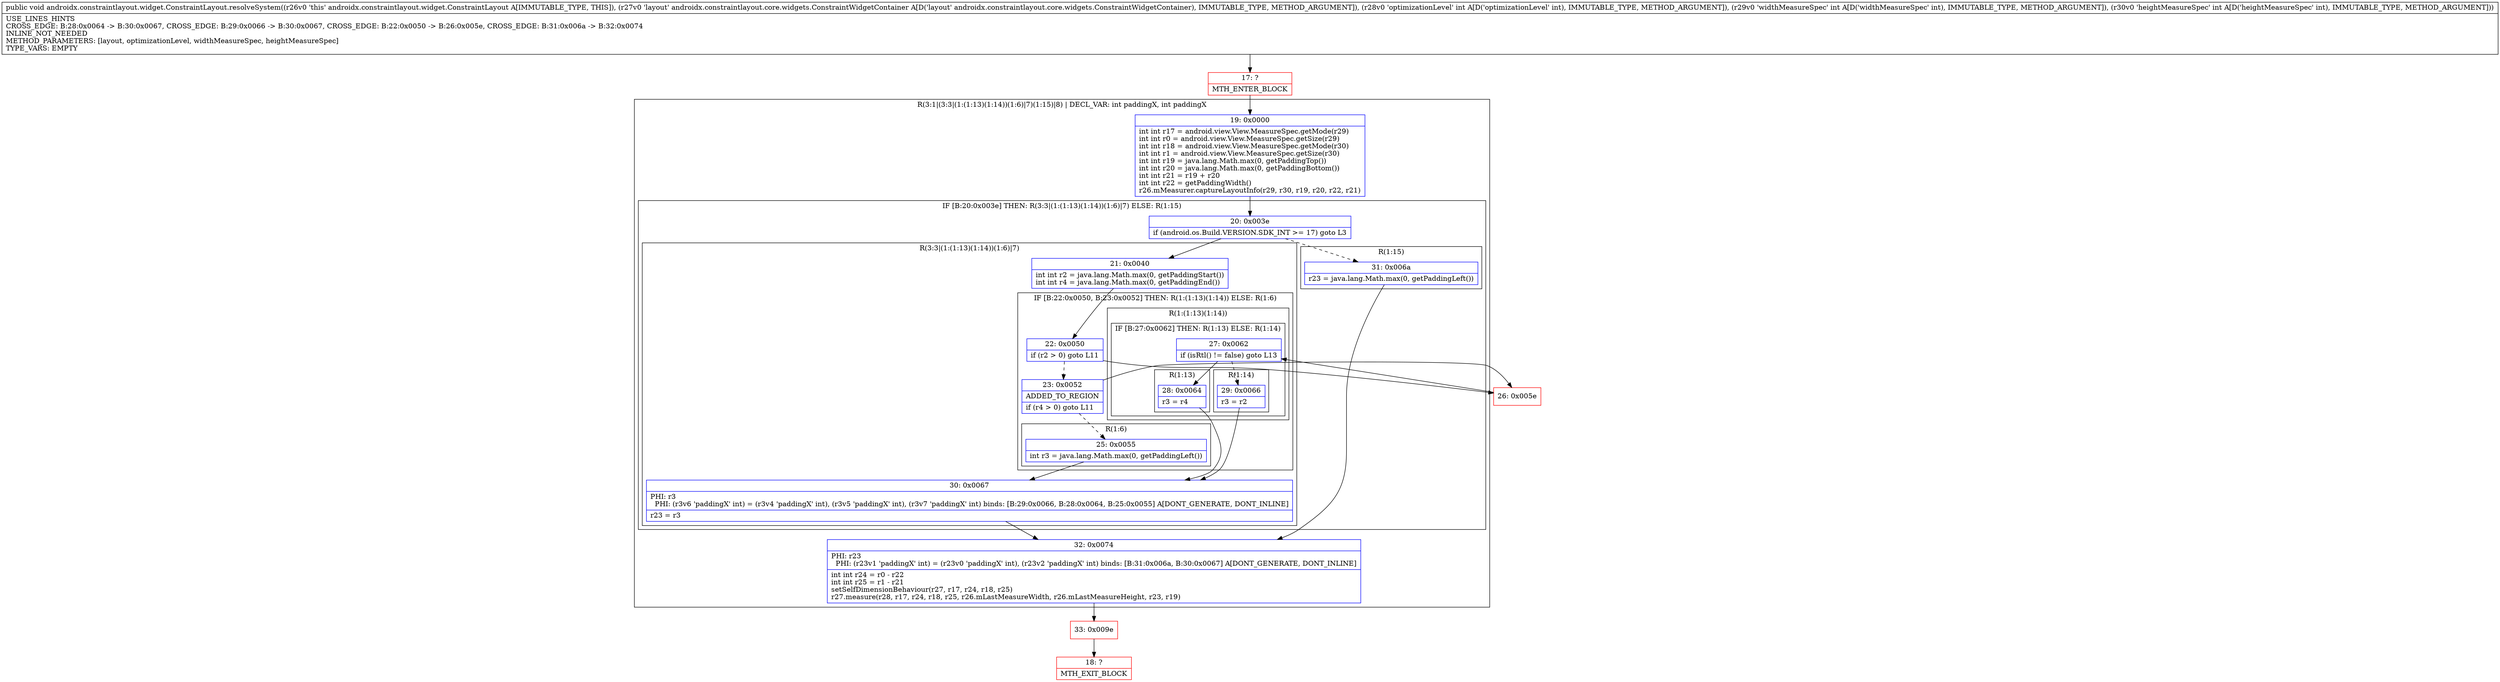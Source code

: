 digraph "CFG forandroidx.constraintlayout.widget.ConstraintLayout.resolveSystem(Landroidx\/constraintlayout\/core\/widgets\/ConstraintWidgetContainer;III)V" {
subgraph cluster_Region_945879481 {
label = "R(3:1|(3:3|(1:(1:13)(1:14))(1:6)|7)(1:15)|8) | DECL_VAR: int paddingX, int paddingX\l";
node [shape=record,color=blue];
Node_19 [shape=record,label="{19\:\ 0x0000|int int r17 = android.view.View.MeasureSpec.getMode(r29)\lint int r0 = android.view.View.MeasureSpec.getSize(r29)\lint int r18 = android.view.View.MeasureSpec.getMode(r30)\lint int r1 = android.view.View.MeasureSpec.getSize(r30)\lint int r19 = java.lang.Math.max(0, getPaddingTop())\lint int r20 = java.lang.Math.max(0, getPaddingBottom())\lint int r21 = r19 + r20\lint int r22 = getPaddingWidth()\lr26.mMeasurer.captureLayoutInfo(r29, r30, r19, r20, r22, r21)\l}"];
subgraph cluster_IfRegion_1124586475 {
label = "IF [B:20:0x003e] THEN: R(3:3|(1:(1:13)(1:14))(1:6)|7) ELSE: R(1:15)";
node [shape=record,color=blue];
Node_20 [shape=record,label="{20\:\ 0x003e|if (android.os.Build.VERSION.SDK_INT \>= 17) goto L3\l}"];
subgraph cluster_Region_775665051 {
label = "R(3:3|(1:(1:13)(1:14))(1:6)|7)";
node [shape=record,color=blue];
Node_21 [shape=record,label="{21\:\ 0x0040|int int r2 = java.lang.Math.max(0, getPaddingStart())\lint int r4 = java.lang.Math.max(0, getPaddingEnd())\l}"];
subgraph cluster_IfRegion_1995447454 {
label = "IF [B:22:0x0050, B:23:0x0052] THEN: R(1:(1:13)(1:14)) ELSE: R(1:6)";
node [shape=record,color=blue];
Node_22 [shape=record,label="{22\:\ 0x0050|if (r2 \> 0) goto L11\l}"];
Node_23 [shape=record,label="{23\:\ 0x0052|ADDED_TO_REGION\l|if (r4 \> 0) goto L11\l}"];
subgraph cluster_Region_760042894 {
label = "R(1:(1:13)(1:14))";
node [shape=record,color=blue];
subgraph cluster_IfRegion_1434646631 {
label = "IF [B:27:0x0062] THEN: R(1:13) ELSE: R(1:14)";
node [shape=record,color=blue];
Node_27 [shape=record,label="{27\:\ 0x0062|if (isRtl() != false) goto L13\l}"];
subgraph cluster_Region_1763604485 {
label = "R(1:13)";
node [shape=record,color=blue];
Node_28 [shape=record,label="{28\:\ 0x0064|r3 = r4\l}"];
}
subgraph cluster_Region_1239588552 {
label = "R(1:14)";
node [shape=record,color=blue];
Node_29 [shape=record,label="{29\:\ 0x0066|r3 = r2\l}"];
}
}
}
subgraph cluster_Region_444243920 {
label = "R(1:6)";
node [shape=record,color=blue];
Node_25 [shape=record,label="{25\:\ 0x0055|int r3 = java.lang.Math.max(0, getPaddingLeft())\l}"];
}
}
Node_30 [shape=record,label="{30\:\ 0x0067|PHI: r3 \l  PHI: (r3v6 'paddingX' int) = (r3v4 'paddingX' int), (r3v5 'paddingX' int), (r3v7 'paddingX' int) binds: [B:29:0x0066, B:28:0x0064, B:25:0x0055] A[DONT_GENERATE, DONT_INLINE]\l|r23 = r3\l}"];
}
subgraph cluster_Region_356950850 {
label = "R(1:15)";
node [shape=record,color=blue];
Node_31 [shape=record,label="{31\:\ 0x006a|r23 = java.lang.Math.max(0, getPaddingLeft())\l}"];
}
}
Node_32 [shape=record,label="{32\:\ 0x0074|PHI: r23 \l  PHI: (r23v1 'paddingX' int) = (r23v0 'paddingX' int), (r23v2 'paddingX' int) binds: [B:31:0x006a, B:30:0x0067] A[DONT_GENERATE, DONT_INLINE]\l|int int r24 = r0 \- r22\lint int r25 = r1 \- r21\lsetSelfDimensionBehaviour(r27, r17, r24, r18, r25)\lr27.measure(r28, r17, r24, r18, r25, r26.mLastMeasureWidth, r26.mLastMeasureHeight, r23, r19)\l}"];
}
Node_17 [shape=record,color=red,label="{17\:\ ?|MTH_ENTER_BLOCK\l}"];
Node_33 [shape=record,color=red,label="{33\:\ 0x009e}"];
Node_18 [shape=record,color=red,label="{18\:\ ?|MTH_EXIT_BLOCK\l}"];
Node_26 [shape=record,color=red,label="{26\:\ 0x005e}"];
MethodNode[shape=record,label="{public void androidx.constraintlayout.widget.ConstraintLayout.resolveSystem((r26v0 'this' androidx.constraintlayout.widget.ConstraintLayout A[IMMUTABLE_TYPE, THIS]), (r27v0 'layout' androidx.constraintlayout.core.widgets.ConstraintWidgetContainer A[D('layout' androidx.constraintlayout.core.widgets.ConstraintWidgetContainer), IMMUTABLE_TYPE, METHOD_ARGUMENT]), (r28v0 'optimizationLevel' int A[D('optimizationLevel' int), IMMUTABLE_TYPE, METHOD_ARGUMENT]), (r29v0 'widthMeasureSpec' int A[D('widthMeasureSpec' int), IMMUTABLE_TYPE, METHOD_ARGUMENT]), (r30v0 'heightMeasureSpec' int A[D('heightMeasureSpec' int), IMMUTABLE_TYPE, METHOD_ARGUMENT]))  | USE_LINES_HINTS\lCROSS_EDGE: B:28:0x0064 \-\> B:30:0x0067, CROSS_EDGE: B:29:0x0066 \-\> B:30:0x0067, CROSS_EDGE: B:22:0x0050 \-\> B:26:0x005e, CROSS_EDGE: B:31:0x006a \-\> B:32:0x0074\lINLINE_NOT_NEEDED\lMETHOD_PARAMETERS: [layout, optimizationLevel, widthMeasureSpec, heightMeasureSpec]\lTYPE_VARS: EMPTY\l}"];
MethodNode -> Node_17;Node_19 -> Node_20;
Node_20 -> Node_21;
Node_20 -> Node_31[style=dashed];
Node_21 -> Node_22;
Node_22 -> Node_23[style=dashed];
Node_22 -> Node_26;
Node_23 -> Node_25[style=dashed];
Node_23 -> Node_26;
Node_27 -> Node_28;
Node_27 -> Node_29[style=dashed];
Node_28 -> Node_30;
Node_29 -> Node_30;
Node_25 -> Node_30;
Node_30 -> Node_32;
Node_31 -> Node_32;
Node_32 -> Node_33;
Node_17 -> Node_19;
Node_33 -> Node_18;
Node_26 -> Node_27;
}

